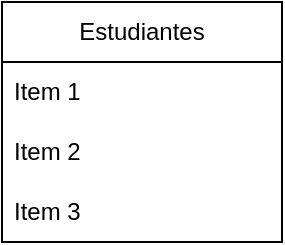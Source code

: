 <mxfile version="21.4.0" type="github" pages="2">
  <diagram name="Diagrama de clases" id="QBbL7el1UoL6svfnOJvB">
    <mxGraphModel grid="1" page="1" gridSize="10" guides="1" tooltips="1" connect="1" arrows="1" fold="1" pageScale="1" pageWidth="827" pageHeight="1169" math="0" shadow="0">
      <root>
        <mxCell id="0" />
        <mxCell id="1" parent="0" />
        <mxCell id="nfHgIqi-JngsWTmPK0X0-1" value="Estudiantes" style="swimlane;fontStyle=0;childLayout=stackLayout;horizontal=1;startSize=30;horizontalStack=0;resizeParent=1;resizeParentMax=0;resizeLast=0;collapsible=1;marginBottom=0;whiteSpace=wrap;html=1;" vertex="1" parent="1">
          <mxGeometry x="90" y="130" width="140" height="120" as="geometry" />
        </mxCell>
        <mxCell id="nfHgIqi-JngsWTmPK0X0-2" value="Item 1" style="text;strokeColor=none;fillColor=none;align=left;verticalAlign=middle;spacingLeft=4;spacingRight=4;overflow=hidden;points=[[0,0.5],[1,0.5]];portConstraint=eastwest;rotatable=0;whiteSpace=wrap;html=1;" vertex="1" parent="nfHgIqi-JngsWTmPK0X0-1">
          <mxGeometry y="30" width="140" height="30" as="geometry" />
        </mxCell>
        <mxCell id="nfHgIqi-JngsWTmPK0X0-3" value="Item 2" style="text;strokeColor=none;fillColor=none;align=left;verticalAlign=middle;spacingLeft=4;spacingRight=4;overflow=hidden;points=[[0,0.5],[1,0.5]];portConstraint=eastwest;rotatable=0;whiteSpace=wrap;html=1;" vertex="1" parent="nfHgIqi-JngsWTmPK0X0-1">
          <mxGeometry y="60" width="140" height="30" as="geometry" />
        </mxCell>
        <mxCell id="nfHgIqi-JngsWTmPK0X0-4" value="Item 3" style="text;strokeColor=none;fillColor=none;align=left;verticalAlign=middle;spacingLeft=4;spacingRight=4;overflow=hidden;points=[[0,0.5],[1,0.5]];portConstraint=eastwest;rotatable=0;whiteSpace=wrap;html=1;" vertex="1" parent="nfHgIqi-JngsWTmPK0X0-1">
          <mxGeometry y="90" width="140" height="30" as="geometry" />
        </mxCell>
      </root>
    </mxGraphModel>
  </diagram>
  <diagram id="-2WuTaImzSwbZsCyglxW" name="Diagrama de casos de uso">
    <mxGraphModel dx="2008" dy="1777" grid="1" gridSize="10" guides="1" tooltips="1" connect="1" arrows="1" fold="1" page="1" pageScale="1" pageWidth="827" pageHeight="1169" math="0" shadow="0">
      <root>
        <mxCell id="0" />
        <mxCell id="1" parent="0" />
        <mxCell id="EkwNHCearNUyfbGUAOeU-1" value="" style="rounded=0;whiteSpace=wrap;html=1;" parent="1" vertex="1">
          <mxGeometry x="40" y="10" width="430" height="560" as="geometry" />
        </mxCell>
        <mxCell id="EkwNHCearNUyfbGUAOeU-2" value="Diagrama de casos de uso" style="text;html=1;strokeColor=none;fillColor=none;align=center;verticalAlign=middle;whiteSpace=wrap;rounded=0;fontSize=21;" parent="1" vertex="1">
          <mxGeometry x="340" y="-130" width="300" height="60" as="geometry" />
        </mxCell>
        <mxCell id="EkwNHCearNUyfbGUAOeU-3" value="Sistema para centro de aprendizaje" style="text;html=1;strokeColor=none;fillColor=none;align=center;verticalAlign=middle;whiteSpace=wrap;rounded=0;" parent="1" vertex="1">
          <mxGeometry x="155" y="10" width="200" height="30" as="geometry" />
        </mxCell>
        <mxCell id="EkwNHCearNUyfbGUAOeU-4" value="Actor" style="shape=umlActor;verticalLabelPosition=bottom;verticalAlign=top;html=1;outlineConnect=0;" parent="1" vertex="1">
          <mxGeometry x="490" y="200" width="60" height="120" as="geometry" />
        </mxCell>
        <mxCell id="EkwNHCearNUyfbGUAOeU-5" value="Administradores" style="shape=umlActor;verticalLabelPosition=bottom;verticalAlign=top;html=1;outlineConnect=0;" parent="1" vertex="1">
          <mxGeometry x="-70" y="90" width="60" height="120" as="geometry" />
        </mxCell>
        <mxCell id="M1fn-HkXDXHj6PjqMFjV-1" value="Estudiante" style="shape=umlActor;verticalLabelPosition=bottom;verticalAlign=top;html=1;outlineConnect=0;" vertex="1" parent="1">
          <mxGeometry x="-65" y="100" width="55" height="100" as="geometry" />
        </mxCell>
        <mxCell id="EkwNHCearNUyfbGUAOeU-9" value="Crear rol de usuario" style="ellipse;whiteSpace=wrap;html=1;" vertex="1" parent="1">
          <mxGeometry x="100" y="50" width="90" height="50" as="geometry" />
        </mxCell>
        <mxCell id="M1fn-HkXDXHj6PjqMFjV-3" value="registrar" style="ellipse;whiteSpace=wrap;html=1;" vertex="1" parent="1">
          <mxGeometry x="90" y="70" width="90" height="50" as="geometry" />
        </mxCell>
        <mxCell id="EkwNHCearNUyfbGUAOeU-10" value="Gestionar rol de usuario" style="ellipse;whiteSpace=wrap;html=1;" vertex="1" parent="1">
          <mxGeometry x="90" y="110" width="110" height="50" as="geometry" />
        </mxCell>
        <mxCell id="M1fn-HkXDXHj6PjqMFjV-4" value="acceder" style="ellipse;whiteSpace=wrap;html=1;" vertex="1" parent="1">
          <mxGeometry x="90" y="140" width="90" height="50" as="geometry" />
        </mxCell>
        <mxCell id="EkwNHCearNUyfbGUAOeU-11" value="Asignar permisos" style="ellipse;whiteSpace=wrap;html=1;" vertex="1" parent="1">
          <mxGeometry x="90" y="170" width="110" height="50" as="geometry" />
        </mxCell>
        <mxCell id="M1fn-HkXDXHj6PjqMFjV-5" value="Revisar registro&amp;nbsp;" style="ellipse;whiteSpace=wrap;html=1;" vertex="1" parent="1">
          <mxGeometry x="230" y="100" width="100" height="50" as="geometry" />
        </mxCell>
        <mxCell id="M1fn-HkXDXHj6PjqMFjV-8" value="" style="endArrow=none;html=1;rounded=0;entryX=0.044;entryY=0.68;entryDx=0;entryDy=0;entryPerimeter=0;" edge="1" parent="1" target="M1fn-HkXDXHj6PjqMFjV-3">
          <mxGeometry width="50" height="50" relative="1" as="geometry">
            <mxPoint y="150" as="sourcePoint" />
            <mxPoint x="150" y="220" as="targetPoint" />
          </mxGeometry>
        </mxCell>
        <mxCell id="M1fn-HkXDXHj6PjqMFjV-9" value="" style="endArrow=none;html=1;rounded=0;entryX=0;entryY=0.5;entryDx=0;entryDy=0;" edge="1" parent="1" target="M1fn-HkXDXHj6PjqMFjV-4">
          <mxGeometry width="50" height="50" relative="1" as="geometry">
            <mxPoint y="150" as="sourcePoint" />
            <mxPoint x="150" y="220" as="targetPoint" />
          </mxGeometry>
        </mxCell>
        <mxCell id="M1fn-HkXDXHj6PjqMFjV-10" value="" style="endArrow=none;dashed=1;html=1;rounded=0;entryX=0.978;entryY=0.64;entryDx=0;entryDy=0;entryPerimeter=0;exitX=0;exitY=0;exitDx=0;exitDy=0;" edge="1" parent="1" source="M1fn-HkXDXHj6PjqMFjV-5" target="M1fn-HkXDXHj6PjqMFjV-3">
          <mxGeometry width="50" height="50" relative="1" as="geometry">
            <mxPoint x="100" y="270" as="sourcePoint" />
            <mxPoint x="150" y="220" as="targetPoint" />
          </mxGeometry>
        </mxCell>
        <mxCell id="M1fn-HkXDXHj6PjqMFjV-12" value="" style="endArrow=none;dashed=1;html=1;dashPattern=1 3;strokeWidth=2;rounded=0;entryX=0.33;entryY=1.04;entryDx=0;entryDy=0;entryPerimeter=0;exitX=0.944;exitY=0.7;exitDx=0;exitDy=0;exitPerimeter=0;" edge="1" parent="1" source="M1fn-HkXDXHj6PjqMFjV-4" target="M1fn-HkXDXHj6PjqMFjV-5">
          <mxGeometry width="50" height="50" relative="1" as="geometry">
            <mxPoint x="100" y="270" as="sourcePoint" />
            <mxPoint x="150" y="220" as="targetPoint" />
          </mxGeometry>
        </mxCell>
        <mxCell id="M1fn-HkXDXHj6PjqMFjV-13" value="&amp;lt;&amp;lt;include&amp;gt;&amp;gt;" style="text;html=1;strokeColor=none;fillColor=none;align=center;verticalAlign=middle;whiteSpace=wrap;rounded=0;rotation=0;" vertex="1" parent="1">
          <mxGeometry x="190" y="70" width="60" height="30" as="geometry" />
        </mxCell>
      </root>
    </mxGraphModel>
  </diagram>
</mxfile>
